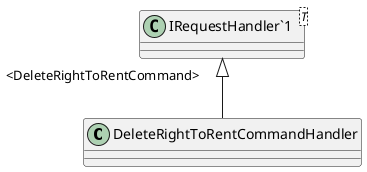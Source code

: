 @startuml
class DeleteRightToRentCommandHandler {
}
class "IRequestHandler`1"<T> {
}
"IRequestHandler`1" "<DeleteRightToRentCommand>" <|-- DeleteRightToRentCommandHandler
@enduml
